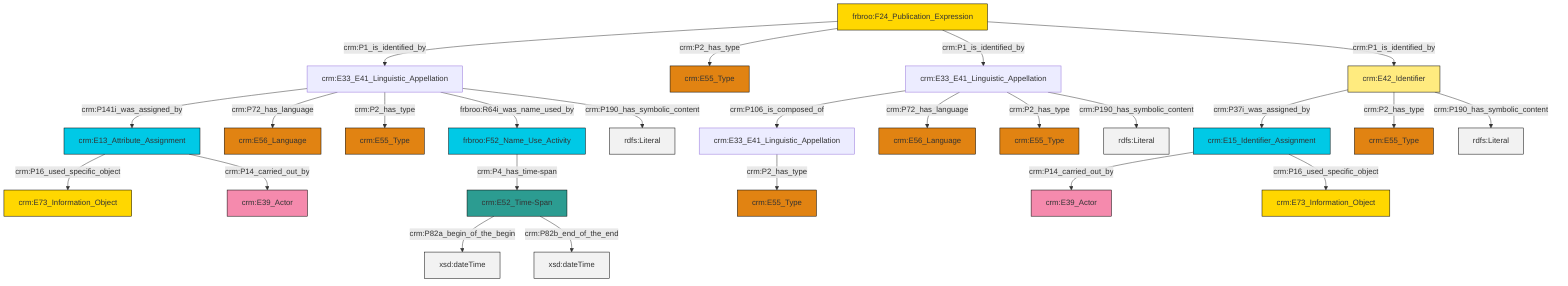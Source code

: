 graph TD
classDef Literal fill:#f2f2f2,stroke:#000000;
classDef CRM_Entity fill:#FFFFFF,stroke:#000000;
classDef Temporal_Entity fill:#00C9E6, stroke:#000000;
classDef Type fill:#E18312, stroke:#000000;
classDef Time-Span fill:#2C9C91, stroke:#000000;
classDef Appellation fill:#FFEB7F, stroke:#000000;
classDef Place fill:#008836, stroke:#000000;
classDef Persistent_Item fill:#B266B2, stroke:#000000;
classDef Conceptual_Object fill:#FFD700, stroke:#000000;
classDef Physical_Thing fill:#D2B48C, stroke:#000000;
classDef Actor fill:#f58aad, stroke:#000000;
classDef PC_Classes fill:#4ce600, stroke:#000000;
classDef Multi fill:#cccccc,stroke:#000000;

0["crm:E13_Attribute_Assignment"]:::Temporal_Entity -->|crm:P16_used_specific_object| 1["crm:E73_Information_Object"]:::Conceptual_Object
5["frbroo:F24_Publication_Expression"]:::Conceptual_Object -->|crm:P1_is_identified_by| 6["crm:E33_E41_Linguistic_Appellation"]:::Default
7["crm:E33_E41_Linguistic_Appellation"]:::Default -->|crm:P106_is_composed_of| 8["crm:E33_E41_Linguistic_Appellation"]:::Default
7["crm:E33_E41_Linguistic_Appellation"]:::Default -->|crm:P72_has_language| 9["crm:E56_Language"]:::Type
6["crm:E33_E41_Linguistic_Appellation"]:::Default -->|crm:P141i_was_assigned_by| 0["crm:E13_Attribute_Assignment"]:::Temporal_Entity
13["crm:E42_Identifier"]:::Appellation -->|crm:P37i_was_assigned_by| 14["crm:E15_Identifier_Assignment"]:::Temporal_Entity
8["crm:E33_E41_Linguistic_Appellation"]:::Default -->|crm:P2_has_type| 15["crm:E55_Type"]:::Type
16["frbroo:F52_Name_Use_Activity"]:::Temporal_Entity -->|crm:P4_has_time-span| 17["crm:E52_Time-Span"]:::Time-Span
6["crm:E33_E41_Linguistic_Appellation"]:::Default -->|crm:P72_has_language| 18["crm:E56_Language"]:::Type
5["frbroo:F24_Publication_Expression"]:::Conceptual_Object -->|crm:P2_has_type| 19["crm:E55_Type"]:::Type
17["crm:E52_Time-Span"]:::Time-Span -->|crm:P82a_begin_of_the_begin| 22[xsd:dateTime]:::Literal
6["crm:E33_E41_Linguistic_Appellation"]:::Default -->|crm:P2_has_type| 23["crm:E55_Type"]:::Type
7["crm:E33_E41_Linguistic_Appellation"]:::Default -->|crm:P2_has_type| 2["crm:E55_Type"]:::Type
5["frbroo:F24_Publication_Expression"]:::Conceptual_Object -->|crm:P1_is_identified_by| 7["crm:E33_E41_Linguistic_Appellation"]:::Default
6["crm:E33_E41_Linguistic_Appellation"]:::Default -->|frbroo:R64i_was_name_used_by| 16["frbroo:F52_Name_Use_Activity"]:::Temporal_Entity
6["crm:E33_E41_Linguistic_Appellation"]:::Default -->|crm:P190_has_symbolic_content| 29[rdfs:Literal]:::Literal
17["crm:E52_Time-Span"]:::Time-Span -->|crm:P82b_end_of_the_end| 30[xsd:dateTime]:::Literal
14["crm:E15_Identifier_Assignment"]:::Temporal_Entity -->|crm:P14_carried_out_by| 10["crm:E39_Actor"]:::Actor
13["crm:E42_Identifier"]:::Appellation -->|crm:P2_has_type| 37["crm:E55_Type"]:::Type
5["frbroo:F24_Publication_Expression"]:::Conceptual_Object -->|crm:P1_is_identified_by| 13["crm:E42_Identifier"]:::Appellation
13["crm:E42_Identifier"]:::Appellation -->|crm:P190_has_symbolic_content| 41[rdfs:Literal]:::Literal
0["crm:E13_Attribute_Assignment"]:::Temporal_Entity -->|crm:P14_carried_out_by| 42["crm:E39_Actor"]:::Actor
14["crm:E15_Identifier_Assignment"]:::Temporal_Entity -->|crm:P16_used_specific_object| 35["crm:E73_Information_Object"]:::Conceptual_Object
7["crm:E33_E41_Linguistic_Appellation"]:::Default -->|crm:P190_has_symbolic_content| 43[rdfs:Literal]:::Literal